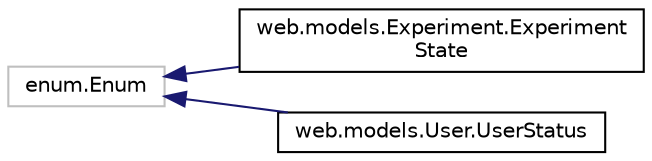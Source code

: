digraph "Graphical Class Hierarchy"
{
 // LATEX_PDF_SIZE
  edge [fontname="Helvetica",fontsize="10",labelfontname="Helvetica",labelfontsize="10"];
  node [fontname="Helvetica",fontsize="10",shape=record];
  rankdir="LR";
  Node0 [label="enum.Enum",height=0.2,width=0.4,color="grey75", fillcolor="white", style="filled",tooltip=" "];
  Node0 -> Node1 [dir="back",color="midnightblue",fontsize="10",style="solid",fontname="Helvetica"];
  Node1 [label="web.models.Experiment.Experiment\lState",height=0.2,width=0.4,color="black", fillcolor="white", style="filled",URL="$d1/dd7/classweb_1_1models_1_1Experiment_1_1ExperimentState.html",tooltip=" "];
  Node0 -> Node2 [dir="back",color="midnightblue",fontsize="10",style="solid",fontname="Helvetica"];
  Node2 [label="web.models.User.UserStatus",height=0.2,width=0.4,color="black", fillcolor="white", style="filled",URL="$d8/d10/classweb_1_1models_1_1User_1_1UserStatus.html",tooltip=" "];
}

